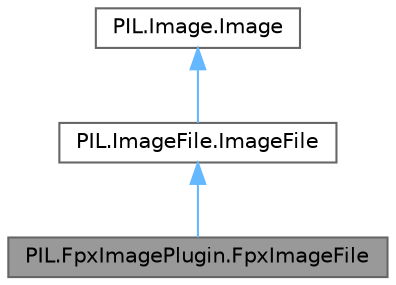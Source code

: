 digraph "PIL.FpxImagePlugin.FpxImageFile"
{
 // LATEX_PDF_SIZE
  bgcolor="transparent";
  edge [fontname=Helvetica,fontsize=10,labelfontname=Helvetica,labelfontsize=10];
  node [fontname=Helvetica,fontsize=10,shape=box,height=0.2,width=0.4];
  Node1 [id="Node000001",label="PIL.FpxImagePlugin.FpxImageFile",height=0.2,width=0.4,color="gray40", fillcolor="grey60", style="filled", fontcolor="black",tooltip="Image plugin for the FlashPix images."];
  Node2 -> Node1 [id="edge3_Node000001_Node000002",dir="back",color="steelblue1",style="solid",tooltip=" "];
  Node2 [id="Node000002",label="PIL.ImageFile.ImageFile",height=0.2,width=0.4,color="gray40", fillcolor="white", style="filled",URL="$da/d3b/classPIL_1_1ImageFile_1_1ImageFile.html",tooltip=" "];
  Node3 -> Node2 [id="edge4_Node000002_Node000003",dir="back",color="steelblue1",style="solid",tooltip=" "];
  Node3 [id="Node000003",label="PIL.Image.Image",height=0.2,width=0.4,color="gray40", fillcolor="white", style="filled",URL="$db/d16/classPIL_1_1Image_1_1Image.html",tooltip=" "];
}
